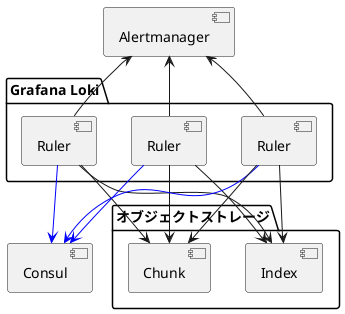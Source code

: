 @startuml

package "Grafana Loki" {
	[Ruler] as ruler1
	[Ruler] as ruler2
	[Ruler] as ruler3
}

package "オブジェクトストレージ" {
	[Index]
	[Chunk]
}

ruler1 -up-> [Alertmanager]
ruler1 -down-> [Consul] #blue
ruler1 -down-> [Index]
ruler1 -down-> [Chunk]

ruler2 -up-> [Alertmanager]
ruler2 -down-> [Consul] #blue
ruler2 -down-> [Index]
ruler2 -down-> [Chunk]

ruler3 -up-> [Alertmanager]
ruler3 -down-> [Consul] #blue
ruler3 -down-> [Index]
ruler3 -down-> [Chunk]

@enduml
